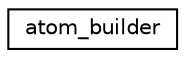 digraph G
{
  edge [fontname="Helvetica",fontsize="10",labelfontname="Helvetica",labelfontsize="10"];
  node [fontname="Helvetica",fontsize="10",shape=record];
  rankdir="LR";
  Node1 [label="atom_builder",height=0.2,width=0.4,color="black", fillcolor="white", style="filled",URL="$structatom__builder.html"];
}

